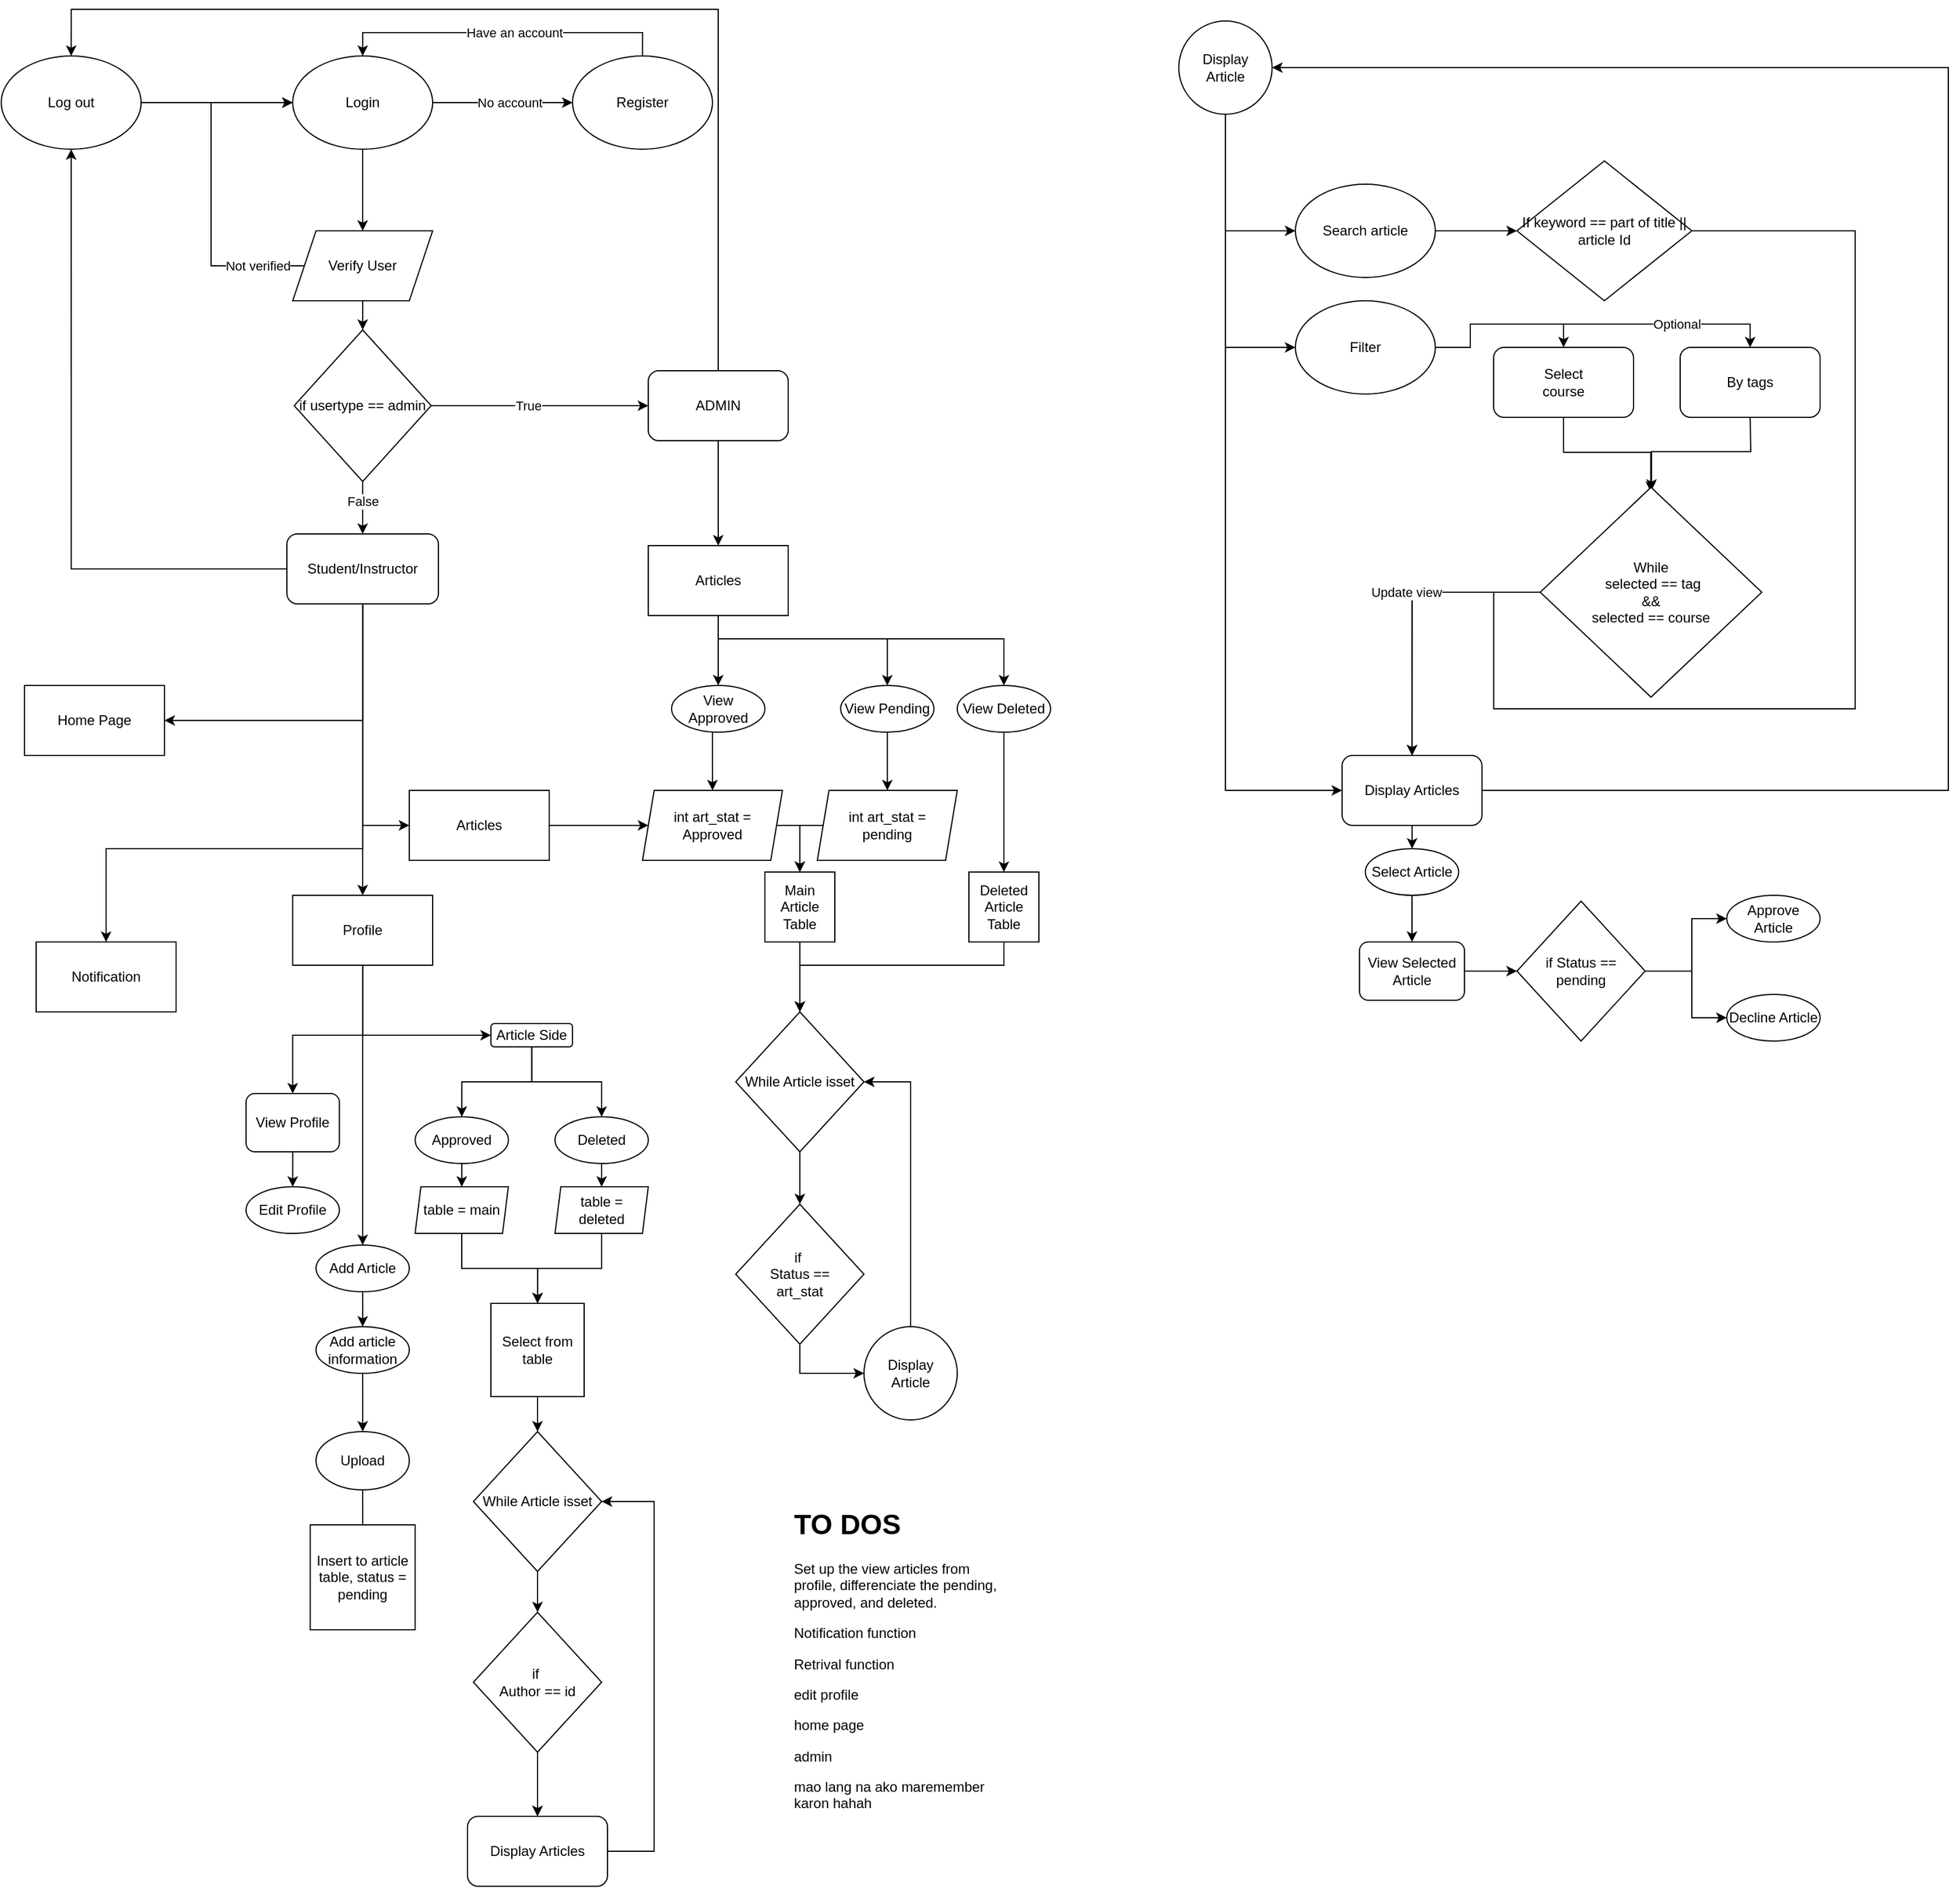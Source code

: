 <mxfile version="21.2.8" type="device">
  <diagram name="Page-1" id="zaMK1LwSZ9zzQx9zVoCO">
    <mxGraphModel dx="4097" dy="2526" grid="1" gridSize="10" guides="1" tooltips="1" connect="1" arrows="1" fold="1" page="1" pageScale="1" pageWidth="5000" pageHeight="5000" math="0" shadow="0">
      <root>
        <mxCell id="0" />
        <mxCell id="1" parent="0" />
        <mxCell id="nCf-47K8Ag8ukiA23Gri-3" value="" style="edgeStyle=orthogonalEdgeStyle;rounded=0;orthogonalLoop=1;jettySize=auto;html=1;exitX=1;exitY=0.5;exitDx=0;exitDy=0;" parent="1" source="nCf-47K8Ag8ukiA23Gri-1" target="nCf-47K8Ag8ukiA23Gri-2" edge="1">
          <mxGeometry relative="1" as="geometry">
            <mxPoint x="600.05" y="180" as="sourcePoint" />
          </mxGeometry>
        </mxCell>
        <mxCell id="FHlop32_U_K5LruMgWuQ-32" value="No account" style="edgeLabel;html=1;align=center;verticalAlign=middle;resizable=0;points=[];" vertex="1" connectable="0" parent="nCf-47K8Ag8ukiA23Gri-3">
          <mxGeometry x="-0.294" relative="1" as="geometry">
            <mxPoint x="23" as="offset" />
          </mxGeometry>
        </mxCell>
        <mxCell id="nCf-47K8Ag8ukiA23Gri-6" value="" style="edgeStyle=orthogonalEdgeStyle;rounded=0;orthogonalLoop=1;jettySize=auto;html=1;" parent="1" source="nCf-47K8Ag8ukiA23Gri-1" target="nCf-47K8Ag8ukiA23Gri-5" edge="1">
          <mxGeometry relative="1" as="geometry" />
        </mxCell>
        <mxCell id="nCf-47K8Ag8ukiA23Gri-1" value="Login" style="ellipse;whiteSpace=wrap;html=1;" parent="1" vertex="1">
          <mxGeometry x="400.05" y="140" width="120" height="80" as="geometry" />
        </mxCell>
        <mxCell id="nCf-47K8Ag8ukiA23Gri-4" style="edgeStyle=orthogonalEdgeStyle;rounded=0;orthogonalLoop=1;jettySize=auto;html=1;entryX=0.5;entryY=0;entryDx=0;entryDy=0;" parent="1" source="nCf-47K8Ag8ukiA23Gri-2" target="nCf-47K8Ag8ukiA23Gri-1" edge="1">
          <mxGeometry relative="1" as="geometry">
            <mxPoint x="450.05" y="130" as="targetPoint" />
            <Array as="points">
              <mxPoint x="700.05" y="120" />
              <mxPoint x="460.05" y="120" />
            </Array>
          </mxGeometry>
        </mxCell>
        <mxCell id="FHlop32_U_K5LruMgWuQ-33" value="Have an account" style="edgeLabel;html=1;align=center;verticalAlign=middle;resizable=0;points=[];" vertex="1" connectable="0" parent="nCf-47K8Ag8ukiA23Gri-4">
          <mxGeometry x="-0.058" relative="1" as="geometry">
            <mxPoint x="2" as="offset" />
          </mxGeometry>
        </mxCell>
        <mxCell id="nCf-47K8Ag8ukiA23Gri-2" value="Register" style="ellipse;whiteSpace=wrap;html=1;" parent="1" vertex="1">
          <mxGeometry x="640.05" y="140" width="120" height="80" as="geometry" />
        </mxCell>
        <mxCell id="nCf-47K8Ag8ukiA23Gri-7" style="edgeStyle=orthogonalEdgeStyle;rounded=0;orthogonalLoop=1;jettySize=auto;html=1;exitX=0;exitY=0.5;exitDx=0;exitDy=0;entryX=0;entryY=0.5;entryDx=0;entryDy=0;" parent="1" source="nCf-47K8Ag8ukiA23Gri-5" target="nCf-47K8Ag8ukiA23Gri-1" edge="1">
          <mxGeometry relative="1" as="geometry">
            <Array as="points">
              <mxPoint x="330.05" y="320" />
              <mxPoint x="330.05" y="180" />
            </Array>
          </mxGeometry>
        </mxCell>
        <mxCell id="FHlop32_U_K5LruMgWuQ-35" value="Not verified" style="edgeLabel;html=1;align=center;verticalAlign=middle;resizable=0;points=[];" vertex="1" connectable="0" parent="nCf-47K8Ag8ukiA23Gri-7">
          <mxGeometry x="-0.659" y="1" relative="1" as="geometry">
            <mxPoint x="9" y="-1" as="offset" />
          </mxGeometry>
        </mxCell>
        <mxCell id="nCf-47K8Ag8ukiA23Gri-8" style="edgeStyle=orthogonalEdgeStyle;rounded=0;orthogonalLoop=1;jettySize=auto;html=1;entryX=0.5;entryY=0;entryDx=0;entryDy=0;" parent="1" source="nCf-47K8Ag8ukiA23Gri-5" target="nCf-47K8Ag8ukiA23Gri-13" edge="1">
          <mxGeometry relative="1" as="geometry">
            <mxPoint x="610.05" y="340" as="targetPoint" />
            <Array as="points" />
          </mxGeometry>
        </mxCell>
        <mxCell id="nCf-47K8Ag8ukiA23Gri-5" value="Verify User" style="shape=parallelogram;perimeter=parallelogramPerimeter;whiteSpace=wrap;html=1;fixedSize=1;" parent="1" vertex="1">
          <mxGeometry x="400.05" y="290" width="120" height="60" as="geometry" />
        </mxCell>
        <mxCell id="nCf-47K8Ag8ukiA23Gri-16" style="edgeStyle=orthogonalEdgeStyle;rounded=0;orthogonalLoop=1;jettySize=auto;html=1;entryX=1;entryY=0.5;entryDx=0;entryDy=0;" parent="1" source="nCf-47K8Ag8ukiA23Gri-10" target="nCf-47K8Ag8ukiA23Gri-17" edge="1">
          <mxGeometry relative="1" as="geometry">
            <mxPoint x="460.05" y="660" as="targetPoint" />
            <Array as="points">
              <mxPoint x="460.05" y="710" />
            </Array>
          </mxGeometry>
        </mxCell>
        <mxCell id="nCf-47K8Ag8ukiA23Gri-23" style="edgeStyle=orthogonalEdgeStyle;rounded=0;orthogonalLoop=1;jettySize=auto;html=1;entryX=0;entryY=0.5;entryDx=0;entryDy=0;" parent="1" source="nCf-47K8Ag8ukiA23Gri-10" target="nCf-47K8Ag8ukiA23Gri-19" edge="1">
          <mxGeometry relative="1" as="geometry">
            <Array as="points">
              <mxPoint x="460.05" y="800" />
            </Array>
          </mxGeometry>
        </mxCell>
        <mxCell id="nCf-47K8Ag8ukiA23Gri-24" style="edgeStyle=orthogonalEdgeStyle;rounded=0;orthogonalLoop=1;jettySize=auto;html=1;entryX=0.5;entryY=0;entryDx=0;entryDy=0;" parent="1" source="nCf-47K8Ag8ukiA23Gri-10" target="nCf-47K8Ag8ukiA23Gri-21" edge="1">
          <mxGeometry relative="1" as="geometry">
            <Array as="points" />
          </mxGeometry>
        </mxCell>
        <mxCell id="nCf-47K8Ag8ukiA23Gri-61" style="edgeStyle=orthogonalEdgeStyle;rounded=0;orthogonalLoop=1;jettySize=auto;html=1;entryX=0.5;entryY=1;entryDx=0;entryDy=0;" parent="1" source="nCf-47K8Ag8ukiA23Gri-10" target="nCf-47K8Ag8ukiA23Gri-59" edge="1">
          <mxGeometry relative="1" as="geometry">
            <Array as="points">
              <mxPoint x="210" y="580" />
            </Array>
          </mxGeometry>
        </mxCell>
        <mxCell id="FHlop32_U_K5LruMgWuQ-95" style="edgeStyle=orthogonalEdgeStyle;rounded=0;orthogonalLoop=1;jettySize=auto;html=1;entryX=0.5;entryY=0;entryDx=0;entryDy=0;" edge="1" parent="1" source="nCf-47K8Ag8ukiA23Gri-10" target="FHlop32_U_K5LruMgWuQ-94">
          <mxGeometry relative="1" as="geometry">
            <Array as="points">
              <mxPoint x="460" y="820" />
              <mxPoint x="240" y="820" />
            </Array>
          </mxGeometry>
        </mxCell>
        <mxCell id="nCf-47K8Ag8ukiA23Gri-10" value="Student/Instructor" style="rounded=1;whiteSpace=wrap;html=1;" parent="1" vertex="1">
          <mxGeometry x="395.05" y="550" width="130" height="60" as="geometry" />
        </mxCell>
        <mxCell id="nCf-47K8Ag8ukiA23Gri-60" style="edgeStyle=orthogonalEdgeStyle;rounded=0;orthogonalLoop=1;jettySize=auto;html=1;entryX=0.5;entryY=0;entryDx=0;entryDy=0;exitX=0.5;exitY=0;exitDx=0;exitDy=0;" parent="1" source="nCf-47K8Ag8ukiA23Gri-11" target="nCf-47K8Ag8ukiA23Gri-59" edge="1">
          <mxGeometry relative="1" as="geometry">
            <Array as="points">
              <mxPoint x="765" y="100" />
              <mxPoint x="210" y="100" />
            </Array>
          </mxGeometry>
        </mxCell>
        <mxCell id="FHlop32_U_K5LruMgWuQ-9" style="edgeStyle=orthogonalEdgeStyle;rounded=0;orthogonalLoop=1;jettySize=auto;html=1;entryX=0.5;entryY=0;entryDx=0;entryDy=0;" edge="1" parent="1" source="nCf-47K8Ag8ukiA23Gri-11" target="FHlop32_U_K5LruMgWuQ-8">
          <mxGeometry relative="1" as="geometry" />
        </mxCell>
        <mxCell id="nCf-47K8Ag8ukiA23Gri-11" value="ADMIN" style="rounded=1;whiteSpace=wrap;html=1;" parent="1" vertex="1">
          <mxGeometry x="705.0" y="410" width="120" height="60" as="geometry" />
        </mxCell>
        <mxCell id="nCf-47K8Ag8ukiA23Gri-14" style="edgeStyle=orthogonalEdgeStyle;rounded=0;orthogonalLoop=1;jettySize=auto;html=1;entryX=0;entryY=0.5;entryDx=0;entryDy=0;" parent="1" source="nCf-47K8Ag8ukiA23Gri-13" target="nCf-47K8Ag8ukiA23Gri-11" edge="1">
          <mxGeometry relative="1" as="geometry">
            <mxPoint x="700" y="440" as="targetPoint" />
          </mxGeometry>
        </mxCell>
        <mxCell id="FHlop32_U_K5LruMgWuQ-36" value="True" style="edgeLabel;html=1;align=center;verticalAlign=middle;resizable=0;points=[];" vertex="1" connectable="0" parent="nCf-47K8Ag8ukiA23Gri-14">
          <mxGeometry x="-0.696" relative="1" as="geometry">
            <mxPoint x="54" as="offset" />
          </mxGeometry>
        </mxCell>
        <mxCell id="nCf-47K8Ag8ukiA23Gri-15" style="edgeStyle=orthogonalEdgeStyle;rounded=0;orthogonalLoop=1;jettySize=auto;html=1;entryX=0.5;entryY=0;entryDx=0;entryDy=0;" parent="1" source="nCf-47K8Ag8ukiA23Gri-13" target="nCf-47K8Ag8ukiA23Gri-10" edge="1">
          <mxGeometry relative="1" as="geometry">
            <Array as="points">
              <mxPoint x="460.05" y="540" />
              <mxPoint x="460.05" y="540" />
            </Array>
          </mxGeometry>
        </mxCell>
        <mxCell id="FHlop32_U_K5LruMgWuQ-37" value="False" style="edgeLabel;html=1;align=center;verticalAlign=middle;resizable=0;points=[];" vertex="1" connectable="0" parent="nCf-47K8Ag8ukiA23Gri-15">
          <mxGeometry x="-0.25" relative="1" as="geometry">
            <mxPoint as="offset" />
          </mxGeometry>
        </mxCell>
        <mxCell id="nCf-47K8Ag8ukiA23Gri-13" value="if usertype == admin" style="rhombus;whiteSpace=wrap;html=1;" parent="1" vertex="1">
          <mxGeometry x="401.3" y="375" width="117.5" height="130" as="geometry" />
        </mxCell>
        <mxCell id="nCf-47K8Ag8ukiA23Gri-17" value="Home Page" style="rounded=0;whiteSpace=wrap;html=1;" parent="1" vertex="1">
          <mxGeometry x="170.05" y="680" width="120" height="60" as="geometry" />
        </mxCell>
        <mxCell id="FHlop32_U_K5LruMgWuQ-75" style="edgeStyle=orthogonalEdgeStyle;rounded=0;orthogonalLoop=1;jettySize=auto;html=1;entryX=0;entryY=0.5;entryDx=0;entryDy=0;" edge="1" parent="1" source="nCf-47K8Ag8ukiA23Gri-19" target="FHlop32_U_K5LruMgWuQ-74">
          <mxGeometry relative="1" as="geometry" />
        </mxCell>
        <mxCell id="nCf-47K8Ag8ukiA23Gri-19" value="Articles" style="rounded=0;whiteSpace=wrap;html=1;" parent="1" vertex="1">
          <mxGeometry x="500.05" y="770" width="120" height="60" as="geometry" />
        </mxCell>
        <mxCell id="nCf-47K8Ag8ukiA23Gri-66" style="edgeStyle=orthogonalEdgeStyle;rounded=0;orthogonalLoop=1;jettySize=auto;html=1;" parent="1" source="nCf-47K8Ag8ukiA23Gri-21" target="nCf-47K8Ag8ukiA23Gri-52" edge="1">
          <mxGeometry relative="1" as="geometry">
            <Array as="points">
              <mxPoint x="460.05" y="980" />
              <mxPoint x="400.05" y="980" />
            </Array>
          </mxGeometry>
        </mxCell>
        <mxCell id="nCf-47K8Ag8ukiA23Gri-79" value="" style="edgeStyle=orthogonalEdgeStyle;rounded=0;orthogonalLoop=1;jettySize=auto;html=1;" parent="1" source="nCf-47K8Ag8ukiA23Gri-21" target="nCf-47K8Ag8ukiA23Gri-78" edge="1">
          <mxGeometry relative="1" as="geometry" />
        </mxCell>
        <mxCell id="FHlop32_U_K5LruMgWuQ-110" style="edgeStyle=orthogonalEdgeStyle;rounded=0;orthogonalLoop=1;jettySize=auto;html=1;entryX=0;entryY=0.5;entryDx=0;entryDy=0;elbow=vertical;" edge="1" parent="1" source="nCf-47K8Ag8ukiA23Gri-21" target="FHlop32_U_K5LruMgWuQ-108">
          <mxGeometry relative="1" as="geometry">
            <Array as="points">
              <mxPoint x="460" y="980" />
            </Array>
          </mxGeometry>
        </mxCell>
        <mxCell id="nCf-47K8Ag8ukiA23Gri-21" value="Profile" style="rounded=0;whiteSpace=wrap;html=1;" parent="1" vertex="1">
          <mxGeometry x="400.05" y="860" width="120" height="60" as="geometry" />
        </mxCell>
        <mxCell id="nCf-47K8Ag8ukiA23Gri-30" style="edgeStyle=orthogonalEdgeStyle;rounded=0;orthogonalLoop=1;jettySize=auto;html=1;entryX=0;entryY=0.5;entryDx=0;entryDy=0;exitX=0.5;exitY=1;exitDx=0;exitDy=0;" parent="1" source="FHlop32_U_K5LruMgWuQ-24" target="nCf-47K8Ag8ukiA23Gri-32" edge="1">
          <mxGeometry relative="1" as="geometry">
            <mxPoint x="1259.89" y="370" as="targetPoint" />
            <Array as="points">
              <mxPoint x="1200" y="290" />
            </Array>
            <mxPoint x="1199.89" y="190" as="sourcePoint" />
          </mxGeometry>
        </mxCell>
        <mxCell id="nCf-47K8Ag8ukiA23Gri-34" style="edgeStyle=orthogonalEdgeStyle;rounded=0;orthogonalLoop=1;jettySize=auto;html=1;entryX=0;entryY=0.5;entryDx=0;entryDy=0;exitX=0.5;exitY=1;exitDx=0;exitDy=0;" parent="1" source="FHlop32_U_K5LruMgWuQ-24" target="nCf-47K8Ag8ukiA23Gri-33" edge="1">
          <mxGeometry relative="1" as="geometry">
            <Array as="points">
              <mxPoint x="1200" y="390" />
            </Array>
            <mxPoint x="1199.89" y="190" as="sourcePoint" />
          </mxGeometry>
        </mxCell>
        <mxCell id="nCf-47K8Ag8ukiA23Gri-58" style="edgeStyle=orthogonalEdgeStyle;rounded=0;orthogonalLoop=1;jettySize=auto;html=1;entryX=0;entryY=0.5;entryDx=0;entryDy=0;" parent="1" source="nCf-47K8Ag8ukiA23Gri-32" target="nCf-47K8Ag8ukiA23Gri-83" edge="1">
          <mxGeometry relative="1" as="geometry">
            <mxPoint x="1470" y="290" as="targetPoint" />
          </mxGeometry>
        </mxCell>
        <mxCell id="nCf-47K8Ag8ukiA23Gri-32" value="Search article" style="ellipse;whiteSpace=wrap;html=1;" parent="1" vertex="1">
          <mxGeometry x="1260" y="250" width="120" height="80" as="geometry" />
        </mxCell>
        <mxCell id="nCf-47K8Ag8ukiA23Gri-39" style="edgeStyle=orthogonalEdgeStyle;rounded=0;orthogonalLoop=1;jettySize=auto;html=1;entryX=0.5;entryY=0;entryDx=0;entryDy=0;" parent="1" source="nCf-47K8Ag8ukiA23Gri-33" target="nCf-47K8Ag8ukiA23Gri-37" edge="1">
          <mxGeometry relative="1" as="geometry">
            <Array as="points">
              <mxPoint x="1410" y="390" />
              <mxPoint x="1410" y="370" />
              <mxPoint x="1490" y="370" />
            </Array>
          </mxGeometry>
        </mxCell>
        <mxCell id="nCf-47K8Ag8ukiA23Gri-40" style="edgeStyle=orthogonalEdgeStyle;rounded=0;orthogonalLoop=1;jettySize=auto;html=1;entryX=0.5;entryY=0;entryDx=0;entryDy=0;" parent="1" source="nCf-47K8Ag8ukiA23Gri-33" target="nCf-47K8Ag8ukiA23Gri-38" edge="1">
          <mxGeometry relative="1" as="geometry">
            <Array as="points">
              <mxPoint x="1410" y="390" />
              <mxPoint x="1410" y="370" />
              <mxPoint x="1650" y="370" />
            </Array>
          </mxGeometry>
        </mxCell>
        <mxCell id="nCf-47K8Ag8ukiA23Gri-84" value="Optional" style="edgeLabel;html=1;align=center;verticalAlign=middle;resizable=0;points=[];" parent="nCf-47K8Ag8ukiA23Gri-40" vertex="1" connectable="0">
          <mxGeometry x="0.465" relative="1" as="geometry">
            <mxPoint as="offset" />
          </mxGeometry>
        </mxCell>
        <mxCell id="nCf-47K8Ag8ukiA23Gri-33" value="Filter" style="ellipse;whiteSpace=wrap;html=1;" parent="1" vertex="1">
          <mxGeometry x="1260" y="350" width="120" height="80" as="geometry" />
        </mxCell>
        <mxCell id="nCf-47K8Ag8ukiA23Gri-43" style="edgeStyle=orthogonalEdgeStyle;rounded=0;orthogonalLoop=1;jettySize=auto;html=1;entryX=0.499;entryY=0.022;entryDx=0;entryDy=0;entryPerimeter=0;" parent="1" source="nCf-47K8Ag8ukiA23Gri-37" target="nCf-47K8Ag8ukiA23Gri-46" edge="1">
          <mxGeometry relative="1" as="geometry">
            <mxPoint x="1570" y="520" as="targetPoint" />
          </mxGeometry>
        </mxCell>
        <mxCell id="nCf-47K8Ag8ukiA23Gri-37" value="Select&lt;br&gt;course" style="rounded=1;whiteSpace=wrap;html=1;" parent="1" vertex="1">
          <mxGeometry x="1430" y="390" width="120" height="60" as="geometry" />
        </mxCell>
        <mxCell id="nCf-47K8Ag8ukiA23Gri-44" style="edgeStyle=orthogonalEdgeStyle;rounded=0;orthogonalLoop=1;jettySize=auto;html=1;entryX=0.502;entryY=0.012;entryDx=0;entryDy=0;entryPerimeter=0;" parent="1" target="nCf-47K8Ag8ukiA23Gri-46" edge="1">
          <mxGeometry relative="1" as="geometry">
            <mxPoint x="1570" y="520" as="targetPoint" />
            <mxPoint x="1650" y="447.66" as="sourcePoint" />
          </mxGeometry>
        </mxCell>
        <mxCell id="nCf-47K8Ag8ukiA23Gri-38" value="By tags" style="rounded=1;whiteSpace=wrap;html=1;" parent="1" vertex="1">
          <mxGeometry x="1590" y="390" width="120" height="60" as="geometry" />
        </mxCell>
        <mxCell id="nCf-47K8Ag8ukiA23Gri-50" style="edgeStyle=orthogonalEdgeStyle;rounded=0;orthogonalLoop=1;jettySize=auto;html=1;exitX=1;exitY=0.5;exitDx=0;exitDy=0;entryX=0.5;entryY=0;entryDx=0;entryDy=0;" parent="1" source="nCf-47K8Ag8ukiA23Gri-83" edge="1" target="nCf-47K8Ag8ukiA23Gri-51">
          <mxGeometry relative="1" as="geometry">
            <mxPoint x="1550" y="290" as="sourcePoint" />
            <mxPoint x="1390.11" y="600" as="targetPoint" />
            <Array as="points">
              <mxPoint x="1740.11" y="290" />
              <mxPoint x="1740.11" y="700" />
              <mxPoint x="1430.11" y="700" />
              <mxPoint x="1430.11" y="600" />
              <mxPoint x="1360.11" y="600" />
            </Array>
          </mxGeometry>
        </mxCell>
        <mxCell id="nCf-47K8Ag8ukiA23Gri-48" style="edgeStyle=orthogonalEdgeStyle;rounded=0;orthogonalLoop=1;jettySize=auto;html=1;entryX=0.5;entryY=0;entryDx=0;entryDy=0;" parent="1" source="nCf-47K8Ag8ukiA23Gri-46" edge="1" target="nCf-47K8Ag8ukiA23Gri-51">
          <mxGeometry relative="1" as="geometry">
            <mxPoint x="1380.11" y="600" as="targetPoint" />
            <Array as="points">
              <mxPoint x="1360.11" y="600" />
            </Array>
          </mxGeometry>
        </mxCell>
        <mxCell id="nCf-47K8Ag8ukiA23Gri-49" value="Update view" style="edgeLabel;html=1;align=center;verticalAlign=middle;resizable=0;points=[];" parent="nCf-47K8Ag8ukiA23Gri-48" vertex="1" connectable="0">
          <mxGeometry x="-0.327" y="-1" relative="1" as="geometry">
            <mxPoint x="-31" y="1" as="offset" />
          </mxGeometry>
        </mxCell>
        <mxCell id="nCf-47K8Ag8ukiA23Gri-46" value="While&lt;br&gt;&amp;nbsp;selected == tag&lt;br&gt;&amp;amp;&amp;amp;&lt;br&gt;selected == course" style="rhombus;whiteSpace=wrap;html=1;" parent="1" vertex="1">
          <mxGeometry x="1470" y="510" width="190" height="180" as="geometry" />
        </mxCell>
        <mxCell id="nCf-47K8Ag8ukiA23Gri-97" value="" style="edgeStyle=orthogonalEdgeStyle;rounded=0;orthogonalLoop=1;jettySize=auto;html=1;" parent="1" source="nCf-47K8Ag8ukiA23Gri-51" target="nCf-47K8Ag8ukiA23Gri-96" edge="1">
          <mxGeometry relative="1" as="geometry" />
        </mxCell>
        <mxCell id="FHlop32_U_K5LruMgWuQ-53" style="edgeStyle=orthogonalEdgeStyle;rounded=0;orthogonalLoop=1;jettySize=auto;html=1;entryX=1;entryY=0.5;entryDx=0;entryDy=0;" edge="1" parent="1" source="nCf-47K8Ag8ukiA23Gri-51" target="FHlop32_U_K5LruMgWuQ-24">
          <mxGeometry relative="1" as="geometry">
            <Array as="points">
              <mxPoint x="1820" y="770" />
              <mxPoint x="1820" y="150" />
            </Array>
          </mxGeometry>
        </mxCell>
        <mxCell id="nCf-47K8Ag8ukiA23Gri-51" value="Display Articles" style="rounded=1;whiteSpace=wrap;html=1;" parent="1" vertex="1">
          <mxGeometry x="1300.05" y="740" width="120" height="60" as="geometry" />
        </mxCell>
        <mxCell id="FHlop32_U_K5LruMgWuQ-114" style="edgeStyle=orthogonalEdgeStyle;rounded=0;orthogonalLoop=1;jettySize=auto;html=1;entryX=0.5;entryY=0;entryDx=0;entryDy=0;elbow=vertical;" edge="1" parent="1" source="nCf-47K8Ag8ukiA23Gri-52" target="FHlop32_U_K5LruMgWuQ-113">
          <mxGeometry relative="1" as="geometry" />
        </mxCell>
        <mxCell id="nCf-47K8Ag8ukiA23Gri-52" value="View Profile" style="rounded=1;whiteSpace=wrap;html=1;" parent="1" vertex="1">
          <mxGeometry x="360.05" y="1030" width="80" height="50" as="geometry" />
        </mxCell>
        <mxCell id="nCf-47K8Ag8ukiA23Gri-63" style="edgeStyle=orthogonalEdgeStyle;rounded=0;orthogonalLoop=1;jettySize=auto;html=1;entryX=0;entryY=0.5;entryDx=0;entryDy=0;" parent="1" source="nCf-47K8Ag8ukiA23Gri-59" target="nCf-47K8Ag8ukiA23Gri-1" edge="1">
          <mxGeometry relative="1" as="geometry">
            <mxPoint x="780.05" y="580" as="targetPoint" />
            <Array as="points">
              <mxPoint x="330.05" y="180" />
              <mxPoint x="330.05" y="180" />
            </Array>
          </mxGeometry>
        </mxCell>
        <mxCell id="nCf-47K8Ag8ukiA23Gri-59" value="Log out" style="ellipse;whiteSpace=wrap;html=1;" parent="1" vertex="1">
          <mxGeometry x="150.05" y="140" width="120" height="80" as="geometry" />
        </mxCell>
        <mxCell id="nCf-47K8Ag8ukiA23Gri-88" value="" style="edgeStyle=orthogonalEdgeStyle;rounded=0;orthogonalLoop=1;jettySize=auto;html=1;" parent="1" target="nCf-47K8Ag8ukiA23Gri-87" edge="1" source="nCf-47K8Ag8ukiA23Gri-78">
          <mxGeometry relative="1" as="geometry">
            <mxPoint x="510.05" y="1220" as="sourcePoint" />
          </mxGeometry>
        </mxCell>
        <mxCell id="nCf-47K8Ag8ukiA23Gri-78" value="Add Article" style="ellipse;whiteSpace=wrap;html=1;rounded=0;" parent="1" vertex="1">
          <mxGeometry x="420.05" y="1160" width="80" height="40" as="geometry" />
        </mxCell>
        <mxCell id="nCf-47K8Ag8ukiA23Gri-83" value="If keyword == part of title || article Id" style="rhombus;whiteSpace=wrap;html=1;" parent="1" vertex="1">
          <mxGeometry x="1450" y="230" width="150" height="120" as="geometry" />
        </mxCell>
        <mxCell id="nCf-47K8Ag8ukiA23Gri-89" style="edgeStyle=orthogonalEdgeStyle;rounded=0;orthogonalLoop=1;jettySize=auto;html=1;" parent="1" source="nCf-47K8Ag8ukiA23Gri-87" edge="1">
          <mxGeometry relative="1" as="geometry">
            <mxPoint x="460.05" y="1320" as="targetPoint" />
          </mxGeometry>
        </mxCell>
        <mxCell id="nCf-47K8Ag8ukiA23Gri-87" value="Add article information" style="ellipse;whiteSpace=wrap;html=1;rounded=0;" parent="1" vertex="1">
          <mxGeometry x="420.05" y="1230" width="80" height="40" as="geometry" />
        </mxCell>
        <mxCell id="nCf-47K8Ag8ukiA23Gri-91" style="edgeStyle=orthogonalEdgeStyle;rounded=0;orthogonalLoop=1;jettySize=auto;html=1;entryX=0.5;entryY=0;entryDx=0;entryDy=0;" parent="1" source="nCf-47K8Ag8ukiA23Gri-90" edge="1">
          <mxGeometry relative="1" as="geometry">
            <mxPoint x="460.05" y="1420" as="targetPoint" />
          </mxGeometry>
        </mxCell>
        <mxCell id="nCf-47K8Ag8ukiA23Gri-90" value="Upload" style="ellipse;whiteSpace=wrap;html=1;" parent="1" vertex="1">
          <mxGeometry x="420.05" y="1320" width="80" height="50" as="geometry" />
        </mxCell>
        <mxCell id="nCf-47K8Ag8ukiA23Gri-98" style="edgeStyle=orthogonalEdgeStyle;rounded=0;orthogonalLoop=1;jettySize=auto;html=1;" parent="1" source="nCf-47K8Ag8ukiA23Gri-96" edge="1">
          <mxGeometry relative="1" as="geometry">
            <mxPoint x="1360.0" y="900" as="targetPoint" />
          </mxGeometry>
        </mxCell>
        <mxCell id="nCf-47K8Ag8ukiA23Gri-96" value="Select Article" style="ellipse;whiteSpace=wrap;html=1;rounded=1;" parent="1" vertex="1">
          <mxGeometry x="1320" y="820" width="80" height="40" as="geometry" />
        </mxCell>
        <mxCell id="FHlop32_U_K5LruMgWuQ-87" style="edgeStyle=orthogonalEdgeStyle;rounded=0;orthogonalLoop=1;jettySize=auto;html=1;entryX=0;entryY=0.5;entryDx=0;entryDy=0;" edge="1" parent="1" source="nCf-47K8Ag8ukiA23Gri-100" target="FHlop32_U_K5LruMgWuQ-89">
          <mxGeometry relative="1" as="geometry">
            <mxPoint x="1449.95" y="925" as="targetPoint" />
          </mxGeometry>
        </mxCell>
        <mxCell id="nCf-47K8Ag8ukiA23Gri-100" value="View Selected Article" style="rounded=1;whiteSpace=wrap;html=1;" parent="1" vertex="1">
          <mxGeometry x="1315" y="900" width="90" height="50" as="geometry" />
        </mxCell>
        <mxCell id="FHlop32_U_K5LruMgWuQ-15" style="edgeStyle=orthogonalEdgeStyle;rounded=0;orthogonalLoop=1;jettySize=auto;html=1;entryX=0.5;entryY=0;entryDx=0;entryDy=0;" edge="1" parent="1" source="FHlop32_U_K5LruMgWuQ-8" target="FHlop32_U_K5LruMgWuQ-14">
          <mxGeometry relative="1" as="geometry" />
        </mxCell>
        <mxCell id="FHlop32_U_K5LruMgWuQ-29" style="edgeStyle=orthogonalEdgeStyle;rounded=0;orthogonalLoop=1;jettySize=auto;html=1;entryX=0.5;entryY=0;entryDx=0;entryDy=0;" edge="1" parent="1" source="FHlop32_U_K5LruMgWuQ-8" target="FHlop32_U_K5LruMgWuQ-31">
          <mxGeometry relative="1" as="geometry">
            <mxPoint x="850" y="660" as="targetPoint" />
            <Array as="points">
              <mxPoint x="765" y="640" />
              <mxPoint x="910" y="640" />
            </Array>
          </mxGeometry>
        </mxCell>
        <mxCell id="FHlop32_U_K5LruMgWuQ-86" style="edgeStyle=orthogonalEdgeStyle;rounded=0;orthogonalLoop=1;jettySize=auto;html=1;" edge="1" parent="1" source="FHlop32_U_K5LruMgWuQ-8" target="FHlop32_U_K5LruMgWuQ-80">
          <mxGeometry relative="1" as="geometry">
            <Array as="points">
              <mxPoint x="765" y="640" />
              <mxPoint x="1010" y="640" />
            </Array>
          </mxGeometry>
        </mxCell>
        <mxCell id="FHlop32_U_K5LruMgWuQ-8" value="Articles" style="rounded=0;whiteSpace=wrap;html=1;" vertex="1" parent="1">
          <mxGeometry x="705.0" y="560" width="120" height="60" as="geometry" />
        </mxCell>
        <mxCell id="FHlop32_U_K5LruMgWuQ-55" style="edgeStyle=orthogonalEdgeStyle;rounded=0;orthogonalLoop=1;jettySize=auto;html=1;entryX=0;entryY=0.5;entryDx=0;entryDy=0;" edge="1" parent="1" source="FHlop32_U_K5LruMgWuQ-13" target="FHlop32_U_K5LruMgWuQ-54">
          <mxGeometry relative="1" as="geometry" />
        </mxCell>
        <mxCell id="FHlop32_U_K5LruMgWuQ-13" value="if&amp;nbsp;&lt;br&gt;Status == &lt;br&gt;art_stat" style="rhombus;whiteSpace=wrap;html=1;" vertex="1" parent="1">
          <mxGeometry x="780" y="1125" width="110" height="120" as="geometry" />
        </mxCell>
        <mxCell id="FHlop32_U_K5LruMgWuQ-73" style="edgeStyle=orthogonalEdgeStyle;rounded=0;orthogonalLoop=1;jettySize=auto;html=1;entryX=0.5;entryY=0;entryDx=0;entryDy=0;" edge="1" parent="1" source="FHlop32_U_K5LruMgWuQ-14" target="FHlop32_U_K5LruMgWuQ-74">
          <mxGeometry relative="1" as="geometry">
            <mxPoint x="680" y="760" as="targetPoint" />
            <Array as="points">
              <mxPoint x="760" y="740" />
              <mxPoint x="760" y="740" />
            </Array>
          </mxGeometry>
        </mxCell>
        <mxCell id="FHlop32_U_K5LruMgWuQ-14" value="View Approved" style="ellipse;whiteSpace=wrap;html=1;" vertex="1" parent="1">
          <mxGeometry x="725" y="680" width="80" height="40" as="geometry" />
        </mxCell>
        <mxCell id="FHlop32_U_K5LruMgWuQ-52" style="edgeStyle=orthogonalEdgeStyle;rounded=0;orthogonalLoop=1;jettySize=auto;html=1;entryX=0;entryY=0.5;entryDx=0;entryDy=0;" edge="1" parent="1" source="FHlop32_U_K5LruMgWuQ-24" target="nCf-47K8Ag8ukiA23Gri-51">
          <mxGeometry relative="1" as="geometry">
            <mxPoint x="1200" y="690" as="targetPoint" />
            <Array as="points">
              <mxPoint x="1200" y="770" />
            </Array>
          </mxGeometry>
        </mxCell>
        <mxCell id="FHlop32_U_K5LruMgWuQ-24" value="Display&lt;br&gt;Article" style="ellipse;whiteSpace=wrap;html=1;aspect=fixed;" vertex="1" parent="1">
          <mxGeometry x="1160" y="110" width="80" height="80" as="geometry" />
        </mxCell>
        <mxCell id="FHlop32_U_K5LruMgWuQ-64" style="edgeStyle=orthogonalEdgeStyle;rounded=0;orthogonalLoop=1;jettySize=auto;html=1;entryX=0.5;entryY=0;entryDx=0;entryDy=0;" edge="1" parent="1" source="FHlop32_U_K5LruMgWuQ-31" target="FHlop32_U_K5LruMgWuQ-71">
          <mxGeometry relative="1" as="geometry">
            <mxPoint x="920" y="720" as="targetPoint" />
          </mxGeometry>
        </mxCell>
        <mxCell id="FHlop32_U_K5LruMgWuQ-31" value="View Pending" style="ellipse;whiteSpace=wrap;html=1;" vertex="1" parent="1">
          <mxGeometry x="870" y="680" width="80" height="40" as="geometry" />
        </mxCell>
        <mxCell id="FHlop32_U_K5LruMgWuQ-62" style="edgeStyle=orthogonalEdgeStyle;rounded=0;orthogonalLoop=1;jettySize=auto;html=1;entryX=1;entryY=0.5;entryDx=0;entryDy=0;" edge="1" parent="1" source="FHlop32_U_K5LruMgWuQ-54" target="FHlop32_U_K5LruMgWuQ-66">
          <mxGeometry relative="1" as="geometry">
            <Array as="points">
              <mxPoint x="930" y="1020" />
            </Array>
          </mxGeometry>
        </mxCell>
        <mxCell id="FHlop32_U_K5LruMgWuQ-54" value="Display&lt;br&gt;Article" style="ellipse;whiteSpace=wrap;html=1;aspect=fixed;" vertex="1" parent="1">
          <mxGeometry x="890" y="1230" width="80" height="80" as="geometry" />
        </mxCell>
        <mxCell id="FHlop32_U_K5LruMgWuQ-68" style="edgeStyle=orthogonalEdgeStyle;rounded=0;orthogonalLoop=1;jettySize=auto;html=1;entryX=0.5;entryY=0;entryDx=0;entryDy=0;" edge="1" parent="1" source="FHlop32_U_K5LruMgWuQ-66" target="FHlop32_U_K5LruMgWuQ-13">
          <mxGeometry relative="1" as="geometry" />
        </mxCell>
        <mxCell id="FHlop32_U_K5LruMgWuQ-66" value="While Article isset" style="rhombus;whiteSpace=wrap;html=1;" vertex="1" parent="1">
          <mxGeometry x="780" y="960" width="110" height="120" as="geometry" />
        </mxCell>
        <mxCell id="FHlop32_U_K5LruMgWuQ-76" style="edgeStyle=orthogonalEdgeStyle;rounded=0;orthogonalLoop=1;jettySize=auto;html=1;entryX=0.5;entryY=0;entryDx=0;entryDy=0;" edge="1" parent="1" source="FHlop32_U_K5LruMgWuQ-71" target="FHlop32_U_K5LruMgWuQ-78">
          <mxGeometry relative="1" as="geometry">
            <Array as="points">
              <mxPoint x="835" y="800" />
            </Array>
          </mxGeometry>
        </mxCell>
        <mxCell id="FHlop32_U_K5LruMgWuQ-71" value="int art_stat = &lt;br&gt;pending" style="shape=parallelogram;perimeter=parallelogramPerimeter;whiteSpace=wrap;html=1;fixedSize=1;size=10;" vertex="1" parent="1">
          <mxGeometry x="850" y="770" width="120" height="60" as="geometry" />
        </mxCell>
        <mxCell id="FHlop32_U_K5LruMgWuQ-77" style="edgeStyle=orthogonalEdgeStyle;rounded=0;orthogonalLoop=1;jettySize=auto;html=1;entryX=0.5;entryY=0;entryDx=0;entryDy=0;" edge="1" parent="1" source="FHlop32_U_K5LruMgWuQ-74" target="FHlop32_U_K5LruMgWuQ-78">
          <mxGeometry relative="1" as="geometry">
            <Array as="points">
              <mxPoint x="835" y="800" />
            </Array>
          </mxGeometry>
        </mxCell>
        <mxCell id="FHlop32_U_K5LruMgWuQ-74" value="int art_stat = Approved" style="shape=parallelogram;perimeter=parallelogramPerimeter;whiteSpace=wrap;html=1;fixedSize=1;size=10;" vertex="1" parent="1">
          <mxGeometry x="700.05" y="770" width="120" height="60" as="geometry" />
        </mxCell>
        <mxCell id="FHlop32_U_K5LruMgWuQ-79" style="edgeStyle=orthogonalEdgeStyle;rounded=0;orthogonalLoop=1;jettySize=auto;html=1;entryX=0.5;entryY=0;entryDx=0;entryDy=0;" edge="1" parent="1" source="FHlop32_U_K5LruMgWuQ-78" target="FHlop32_U_K5LruMgWuQ-66">
          <mxGeometry relative="1" as="geometry" />
        </mxCell>
        <mxCell id="FHlop32_U_K5LruMgWuQ-78" value="Main Article Table" style="whiteSpace=wrap;html=1;aspect=fixed;" vertex="1" parent="1">
          <mxGeometry x="805" y="840" width="60" height="60" as="geometry" />
        </mxCell>
        <mxCell id="FHlop32_U_K5LruMgWuQ-84" style="edgeStyle=orthogonalEdgeStyle;rounded=0;orthogonalLoop=1;jettySize=auto;html=1;entryX=0.5;entryY=0;entryDx=0;entryDy=0;" edge="1" parent="1" source="FHlop32_U_K5LruMgWuQ-80" target="FHlop32_U_K5LruMgWuQ-83">
          <mxGeometry relative="1" as="geometry" />
        </mxCell>
        <mxCell id="FHlop32_U_K5LruMgWuQ-80" value="View Deleted" style="ellipse;whiteSpace=wrap;html=1;" vertex="1" parent="1">
          <mxGeometry x="970" y="680" width="80" height="40" as="geometry" />
        </mxCell>
        <mxCell id="FHlop32_U_K5LruMgWuQ-85" style="edgeStyle=orthogonalEdgeStyle;rounded=0;orthogonalLoop=1;jettySize=auto;html=1;entryX=0.5;entryY=0;entryDx=0;entryDy=0;" edge="1" parent="1" source="FHlop32_U_K5LruMgWuQ-83" target="FHlop32_U_K5LruMgWuQ-66">
          <mxGeometry relative="1" as="geometry">
            <Array as="points">
              <mxPoint x="1010" y="920" />
              <mxPoint x="835" y="920" />
            </Array>
          </mxGeometry>
        </mxCell>
        <mxCell id="FHlop32_U_K5LruMgWuQ-83" value="Deleted Article Table" style="whiteSpace=wrap;html=1;aspect=fixed;" vertex="1" parent="1">
          <mxGeometry x="980" y="840" width="60" height="60" as="geometry" />
        </mxCell>
        <mxCell id="FHlop32_U_K5LruMgWuQ-90" style="edgeStyle=orthogonalEdgeStyle;rounded=0;orthogonalLoop=1;jettySize=auto;html=1;entryX=0;entryY=0.5;entryDx=0;entryDy=0;" edge="1" parent="1" source="FHlop32_U_K5LruMgWuQ-89" target="FHlop32_U_K5LruMgWuQ-92">
          <mxGeometry relative="1" as="geometry">
            <mxPoint x="1589.95" y="925" as="targetPoint" />
            <Array as="points">
              <mxPoint x="1600" y="925" />
              <mxPoint x="1600" y="880" />
            </Array>
          </mxGeometry>
        </mxCell>
        <mxCell id="FHlop32_U_K5LruMgWuQ-141" style="edgeStyle=orthogonalEdgeStyle;rounded=0;orthogonalLoop=1;jettySize=auto;html=1;entryX=0;entryY=0.5;entryDx=0;entryDy=0;elbow=vertical;" edge="1" parent="1" source="FHlop32_U_K5LruMgWuQ-89" target="FHlop32_U_K5LruMgWuQ-93">
          <mxGeometry relative="1" as="geometry">
            <Array as="points">
              <mxPoint x="1600" y="925" />
              <mxPoint x="1600" y="965" />
            </Array>
          </mxGeometry>
        </mxCell>
        <mxCell id="FHlop32_U_K5LruMgWuQ-89" value="if Status == &lt;br&gt;pending" style="rhombus;whiteSpace=wrap;html=1;" vertex="1" parent="1">
          <mxGeometry x="1450" y="865" width="110" height="120" as="geometry" />
        </mxCell>
        <mxCell id="FHlop32_U_K5LruMgWuQ-92" value="Approve Article" style="ellipse;whiteSpace=wrap;html=1;rounded=1;" vertex="1" parent="1">
          <mxGeometry x="1630" y="860" width="80" height="40" as="geometry" />
        </mxCell>
        <mxCell id="FHlop32_U_K5LruMgWuQ-93" value="Decline Article" style="ellipse;whiteSpace=wrap;html=1;rounded=1;" vertex="1" parent="1">
          <mxGeometry x="1630" y="945" width="80" height="40" as="geometry" />
        </mxCell>
        <mxCell id="FHlop32_U_K5LruMgWuQ-94" value="Notification" style="rounded=0;whiteSpace=wrap;html=1;" vertex="1" parent="1">
          <mxGeometry x="180.0" y="900" width="120" height="60" as="geometry" />
        </mxCell>
        <mxCell id="FHlop32_U_K5LruMgWuQ-100" value="Insert to article table, status = pending" style="rounded=0;whiteSpace=wrap;html=1;" vertex="1" parent="1">
          <mxGeometry x="415.05" y="1400" width="90" height="90" as="geometry" />
        </mxCell>
        <mxCell id="FHlop32_U_K5LruMgWuQ-122" style="edgeStyle=orthogonalEdgeStyle;rounded=0;orthogonalLoop=1;jettySize=auto;html=1;entryX=0.5;entryY=0;entryDx=0;entryDy=0;elbow=vertical;" edge="1" parent="1" source="FHlop32_U_K5LruMgWuQ-108" target="FHlop32_U_K5LruMgWuQ-119">
          <mxGeometry relative="1" as="geometry" />
        </mxCell>
        <mxCell id="FHlop32_U_K5LruMgWuQ-123" style="edgeStyle=orthogonalEdgeStyle;rounded=0;orthogonalLoop=1;jettySize=auto;html=1;entryX=0.5;entryY=0;entryDx=0;entryDy=0;elbow=vertical;" edge="1" parent="1" source="FHlop32_U_K5LruMgWuQ-108" target="FHlop32_U_K5LruMgWuQ-121">
          <mxGeometry relative="1" as="geometry">
            <Array as="points">
              <mxPoint x="605" y="1020" />
              <mxPoint x="665" y="1020" />
            </Array>
          </mxGeometry>
        </mxCell>
        <mxCell id="FHlop32_U_K5LruMgWuQ-108" value="Article Side" style="rounded=1;whiteSpace=wrap;html=1;" vertex="1" parent="1">
          <mxGeometry x="570.05" y="970" width="70" height="20" as="geometry" />
        </mxCell>
        <mxCell id="FHlop32_U_K5LruMgWuQ-113" value="Edit Profile" style="ellipse;whiteSpace=wrap;html=1;rounded=0;" vertex="1" parent="1">
          <mxGeometry x="360.05" y="1110" width="80" height="40" as="geometry" />
        </mxCell>
        <mxCell id="FHlop32_U_K5LruMgWuQ-124" style="edgeStyle=orthogonalEdgeStyle;rounded=0;orthogonalLoop=1;jettySize=auto;html=1;entryX=0.5;entryY=0;entryDx=0;entryDy=0;elbow=vertical;" edge="1" parent="1" source="FHlop32_U_K5LruMgWuQ-119" target="FHlop32_U_K5LruMgWuQ-127">
          <mxGeometry relative="1" as="geometry">
            <Array as="points">
              <mxPoint x="545" y="1100" />
              <mxPoint x="545" y="1100" />
            </Array>
          </mxGeometry>
        </mxCell>
        <mxCell id="FHlop32_U_K5LruMgWuQ-119" value="Approved" style="ellipse;whiteSpace=wrap;html=1;rounded=0;" vertex="1" parent="1">
          <mxGeometry x="505.05" y="1050" width="80" height="40" as="geometry" />
        </mxCell>
        <mxCell id="FHlop32_U_K5LruMgWuQ-125" style="edgeStyle=orthogonalEdgeStyle;rounded=0;orthogonalLoop=1;jettySize=auto;html=1;entryX=0.5;entryY=0;entryDx=0;entryDy=0;elbow=vertical;" edge="1" parent="1" source="FHlop32_U_K5LruMgWuQ-128">
          <mxGeometry relative="1" as="geometry">
            <mxPoint x="610.05" y="1210.0" as="targetPoint" />
            <Array as="points">
              <mxPoint x="665" y="1180" />
              <mxPoint x="610" y="1180" />
            </Array>
          </mxGeometry>
        </mxCell>
        <mxCell id="FHlop32_U_K5LruMgWuQ-121" value="Deleted" style="ellipse;whiteSpace=wrap;html=1;rounded=0;" vertex="1" parent="1">
          <mxGeometry x="625.0" y="1050" width="80" height="40" as="geometry" />
        </mxCell>
        <mxCell id="FHlop32_U_K5LruMgWuQ-130" style="edgeStyle=orthogonalEdgeStyle;rounded=0;orthogonalLoop=1;jettySize=auto;html=1;entryX=0.5;entryY=0;entryDx=0;entryDy=0;elbow=vertical;" edge="1" parent="1" source="FHlop32_U_K5LruMgWuQ-127">
          <mxGeometry relative="1" as="geometry">
            <mxPoint x="610.05" y="1210.0" as="targetPoint" />
            <Array as="points">
              <mxPoint x="545" y="1180" />
              <mxPoint x="610" y="1180" />
            </Array>
          </mxGeometry>
        </mxCell>
        <mxCell id="FHlop32_U_K5LruMgWuQ-127" value="table = main" style="shape=parallelogram;perimeter=parallelogramPerimeter;whiteSpace=wrap;html=1;fixedSize=1;size=5;" vertex="1" parent="1">
          <mxGeometry x="505" y="1110" width="80" height="40" as="geometry" />
        </mxCell>
        <mxCell id="FHlop32_U_K5LruMgWuQ-129" value="" style="edgeStyle=orthogonalEdgeStyle;rounded=0;orthogonalLoop=1;jettySize=auto;html=1;entryX=0.5;entryY=0;entryDx=0;entryDy=0;elbow=vertical;" edge="1" parent="1" source="FHlop32_U_K5LruMgWuQ-121" target="FHlop32_U_K5LruMgWuQ-128">
          <mxGeometry relative="1" as="geometry">
            <mxPoint x="665" y="1090" as="sourcePoint" />
            <mxPoint x="610" y="1210" as="targetPoint" />
            <Array as="points" />
          </mxGeometry>
        </mxCell>
        <mxCell id="FHlop32_U_K5LruMgWuQ-128" value="table = deleted" style="shape=parallelogram;perimeter=parallelogramPerimeter;whiteSpace=wrap;html=1;fixedSize=1;size=5;" vertex="1" parent="1">
          <mxGeometry x="625" y="1110" width="80" height="40" as="geometry" />
        </mxCell>
        <mxCell id="FHlop32_U_K5LruMgWuQ-133" style="edgeStyle=orthogonalEdgeStyle;rounded=0;orthogonalLoop=1;jettySize=auto;html=1;entryX=0.5;entryY=0;entryDx=0;entryDy=0;elbow=vertical;" edge="1" parent="1" source="FHlop32_U_K5LruMgWuQ-131" target="FHlop32_U_K5LruMgWuQ-132">
          <mxGeometry relative="1" as="geometry" />
        </mxCell>
        <mxCell id="FHlop32_U_K5LruMgWuQ-131" value="Select from table" style="whiteSpace=wrap;html=1;aspect=fixed;" vertex="1" parent="1">
          <mxGeometry x="570" y="1210" width="80" height="80" as="geometry" />
        </mxCell>
        <mxCell id="FHlop32_U_K5LruMgWuQ-135" style="edgeStyle=orthogonalEdgeStyle;rounded=0;orthogonalLoop=1;jettySize=auto;html=1;entryX=0.5;entryY=0;entryDx=0;entryDy=0;elbow=vertical;" edge="1" parent="1" source="FHlop32_U_K5LruMgWuQ-132" target="FHlop32_U_K5LruMgWuQ-134">
          <mxGeometry relative="1" as="geometry" />
        </mxCell>
        <mxCell id="FHlop32_U_K5LruMgWuQ-132" value="While Article isset" style="rhombus;whiteSpace=wrap;html=1;" vertex="1" parent="1">
          <mxGeometry x="555" y="1320" width="110" height="120" as="geometry" />
        </mxCell>
        <mxCell id="FHlop32_U_K5LruMgWuQ-138" style="edgeStyle=orthogonalEdgeStyle;rounded=0;orthogonalLoop=1;jettySize=auto;html=1;elbow=vertical;entryX=0.5;entryY=0;entryDx=0;entryDy=0;" edge="1" parent="1" source="FHlop32_U_K5LruMgWuQ-134" target="FHlop32_U_K5LruMgWuQ-137">
          <mxGeometry relative="1" as="geometry" />
        </mxCell>
        <mxCell id="FHlop32_U_K5LruMgWuQ-140" value="" style="edgeStyle=orthogonalEdgeStyle;rounded=0;orthogonalLoop=1;jettySize=auto;html=1;elbow=vertical;" edge="1" parent="1" source="FHlop32_U_K5LruMgWuQ-134" target="FHlop32_U_K5LruMgWuQ-137">
          <mxGeometry relative="1" as="geometry" />
        </mxCell>
        <mxCell id="FHlop32_U_K5LruMgWuQ-134" value="if&amp;nbsp;&lt;br&gt;Author == id" style="rhombus;whiteSpace=wrap;html=1;" vertex="1" parent="1">
          <mxGeometry x="555" y="1475" width="110" height="120" as="geometry" />
        </mxCell>
        <mxCell id="FHlop32_U_K5LruMgWuQ-139" style="edgeStyle=orthogonalEdgeStyle;rounded=0;orthogonalLoop=1;jettySize=auto;html=1;entryX=1;entryY=0.5;entryDx=0;entryDy=0;elbow=vertical;" edge="1" parent="1" source="FHlop32_U_K5LruMgWuQ-137" target="FHlop32_U_K5LruMgWuQ-132">
          <mxGeometry relative="1" as="geometry">
            <Array as="points">
              <mxPoint x="710" y="1680" />
              <mxPoint x="710" y="1380" />
            </Array>
          </mxGeometry>
        </mxCell>
        <mxCell id="FHlop32_U_K5LruMgWuQ-137" value="Display Articles" style="rounded=1;whiteSpace=wrap;html=1;" vertex="1" parent="1">
          <mxGeometry x="550.0" y="1650" width="120" height="60" as="geometry" />
        </mxCell>
        <mxCell id="FHlop32_U_K5LruMgWuQ-143" value="&lt;h1&gt;TO DOS&lt;/h1&gt;&lt;p&gt;Set up the view articles from profile, differenciate the pending, approved, and deleted.&lt;/p&gt;&lt;p&gt;Notification function&lt;/p&gt;&lt;p&gt;Retrival function&lt;/p&gt;&lt;p&gt;edit profile&lt;/p&gt;&lt;p&gt;home page&lt;/p&gt;&lt;p&gt;admin&lt;/p&gt;&lt;p&gt;mao lang na ako maremember karon hahah&lt;/p&gt;" style="text;html=1;strokeColor=none;fillColor=none;spacing=5;spacingTop=-20;whiteSpace=wrap;overflow=hidden;rounded=0;" vertex="1" parent="1">
          <mxGeometry x="825" y="1380" width="190" height="280" as="geometry" />
        </mxCell>
      </root>
    </mxGraphModel>
  </diagram>
</mxfile>
